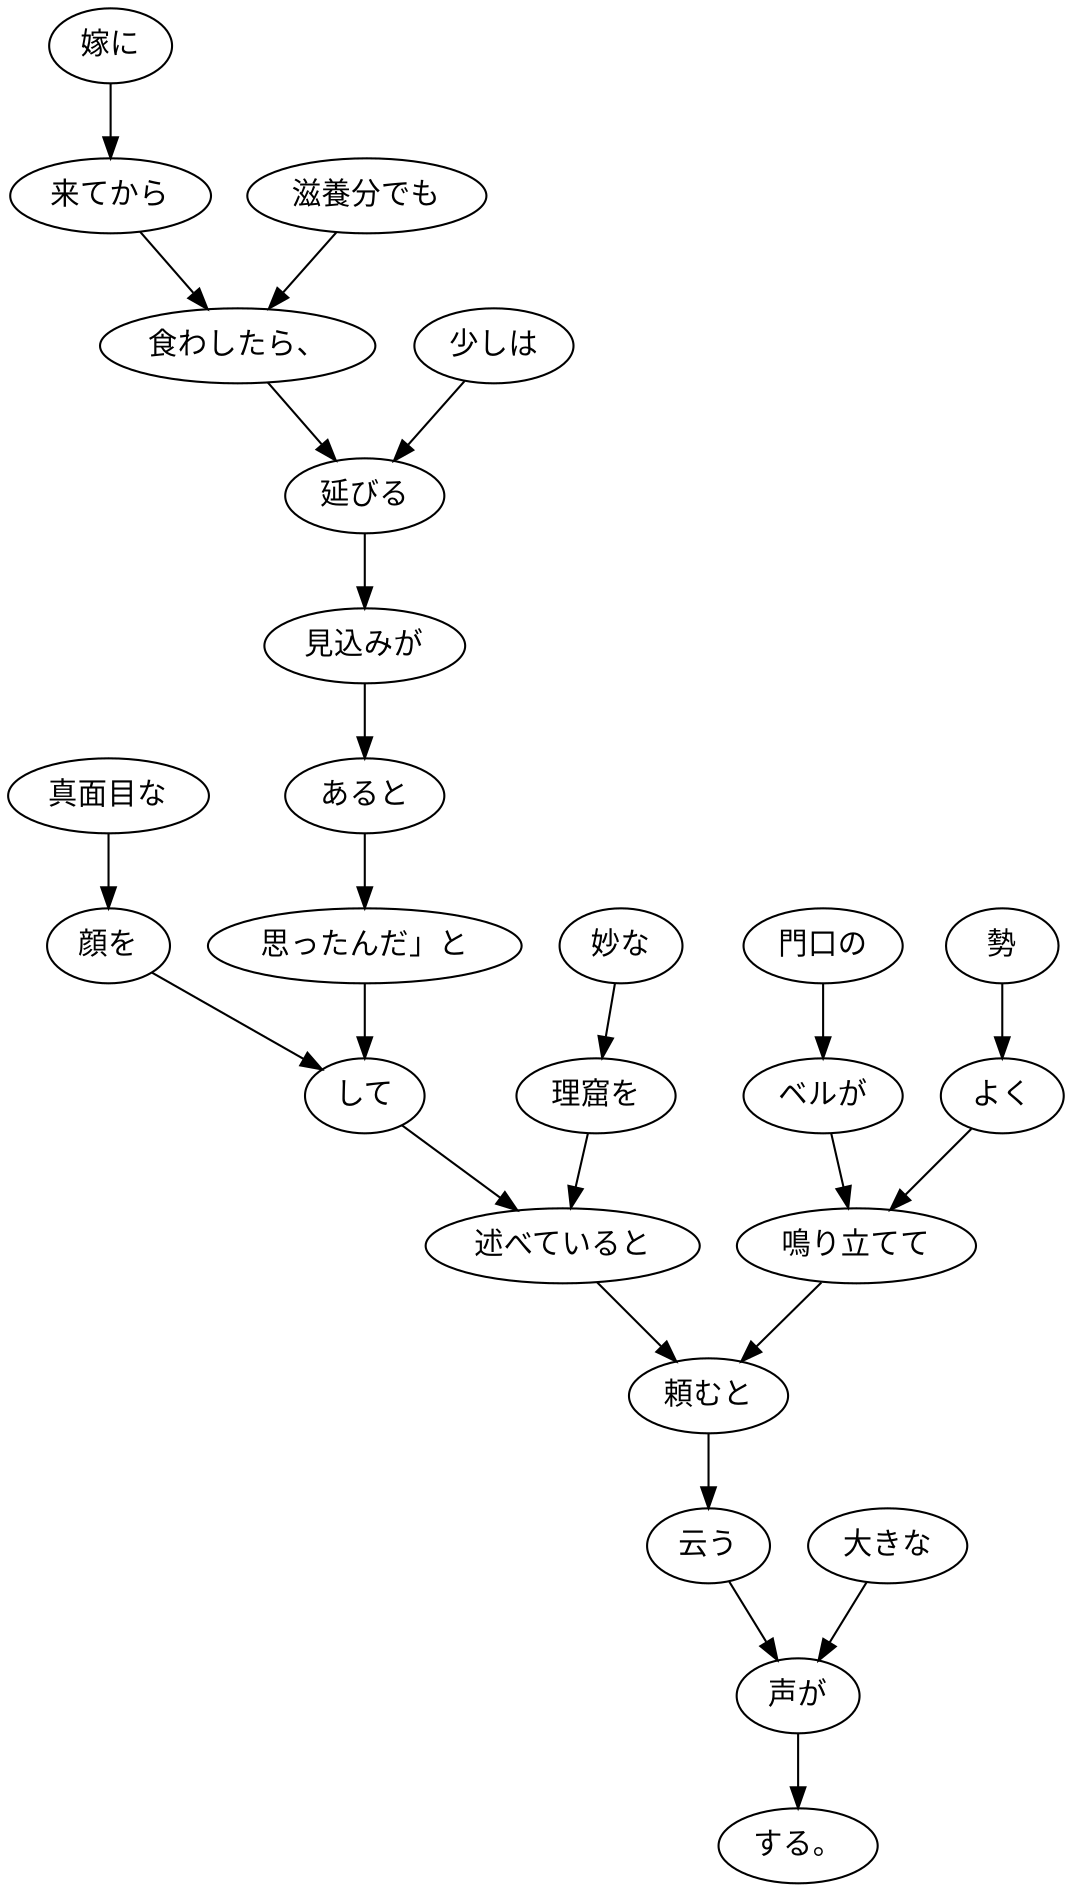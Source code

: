 digraph graph2271 {
	node0 [label="嫁に"];
	node1 [label="来てから"];
	node2 [label="滋養分でも"];
	node3 [label="食わしたら、"];
	node4 [label="少しは"];
	node5 [label="延びる"];
	node6 [label="見込みが"];
	node7 [label="あると"];
	node8 [label="思ったんだ」と"];
	node9 [label="真面目な"];
	node10 [label="顔を"];
	node11 [label="して"];
	node12 [label="妙な"];
	node13 [label="理窟を"];
	node14 [label="述べていると"];
	node15 [label="門口の"];
	node16 [label="ベルが"];
	node17 [label="勢"];
	node18 [label="よく"];
	node19 [label="鳴り立てて"];
	node20 [label="頼むと"];
	node21 [label="云う"];
	node22 [label="大きな"];
	node23 [label="声が"];
	node24 [label="する。"];
	node0 -> node1;
	node1 -> node3;
	node2 -> node3;
	node3 -> node5;
	node4 -> node5;
	node5 -> node6;
	node6 -> node7;
	node7 -> node8;
	node8 -> node11;
	node9 -> node10;
	node10 -> node11;
	node11 -> node14;
	node12 -> node13;
	node13 -> node14;
	node14 -> node20;
	node15 -> node16;
	node16 -> node19;
	node17 -> node18;
	node18 -> node19;
	node19 -> node20;
	node20 -> node21;
	node21 -> node23;
	node22 -> node23;
	node23 -> node24;
}
